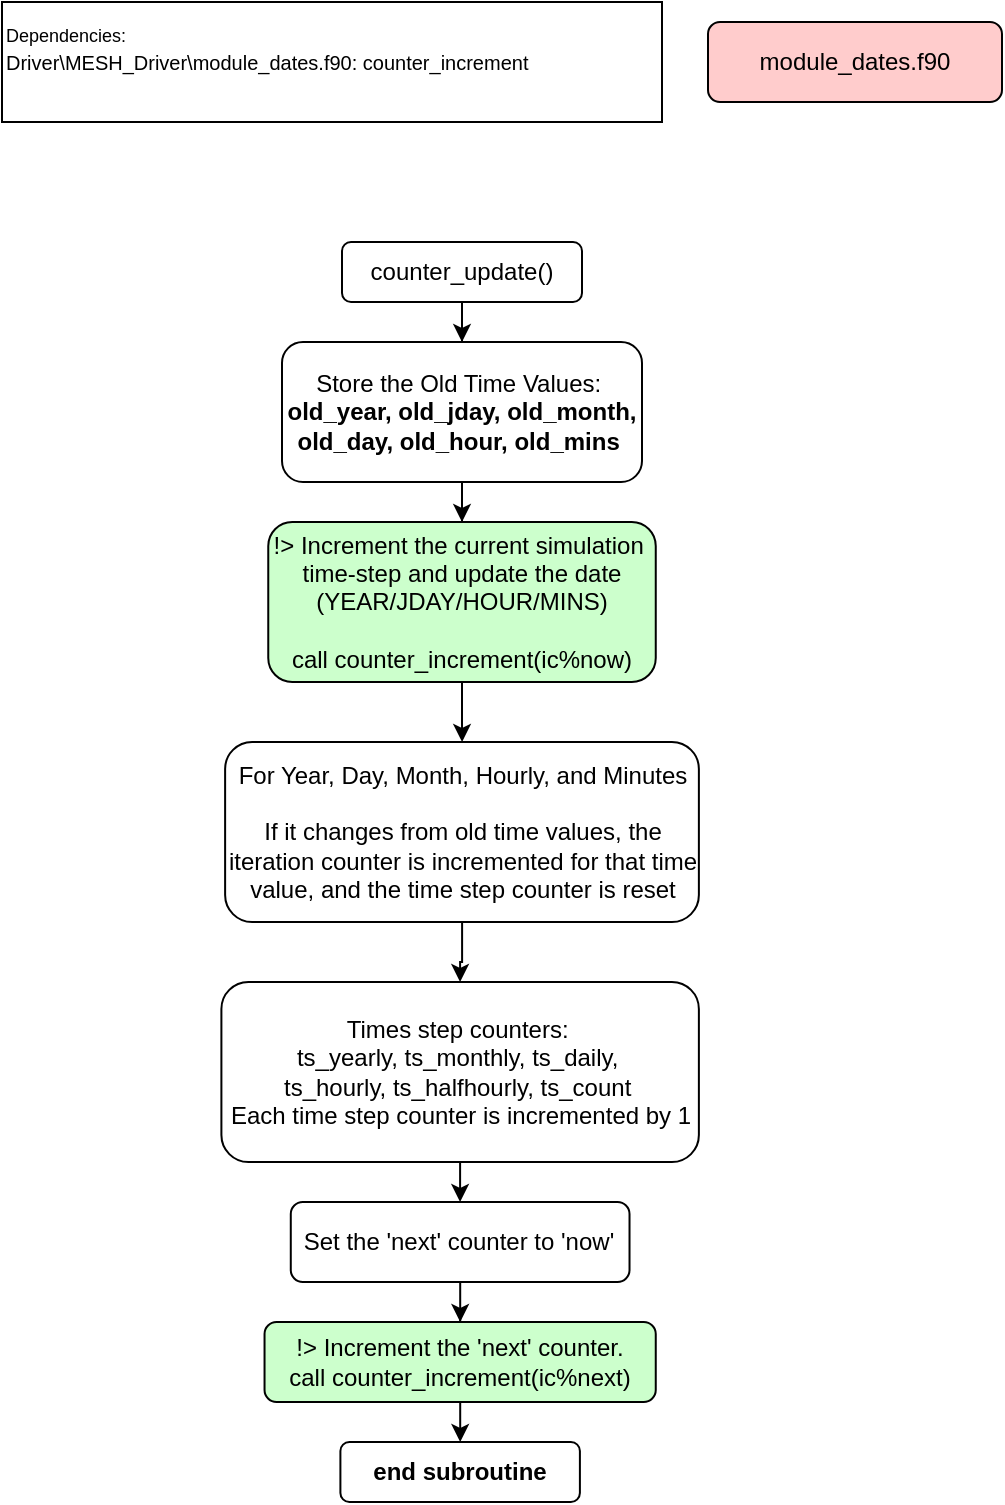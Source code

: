 <mxfile version="24.8.2">
  <diagram name="Page-1" id="Ui4PeoH2Wmz7LBSDCM6p">
    <mxGraphModel dx="1666" dy="749" grid="1" gridSize="10" guides="1" tooltips="1" connect="1" arrows="1" fold="1" page="1" pageScale="1" pageWidth="850" pageHeight="1100" math="0" shadow="0">
      <root>
        <mxCell id="0" />
        <mxCell id="1" parent="0" />
        <mxCell id="9YlWsWyU1VqXCOaVPdyr-1" value="module_dates.f90" style="rounded=1;whiteSpace=wrap;html=1;fillColor=#FFCCCC;" vertex="1" parent="1">
          <mxGeometry x="363" y="20" width="147" height="40" as="geometry" />
        </mxCell>
        <mxCell id="9YlWsWyU1VqXCOaVPdyr-2" value="&lt;div&gt;&lt;font style=&quot;font-size: 9px;&quot;&gt;Dependencies:&lt;/font&gt;&lt;/div&gt;&lt;div&gt;&lt;font style=&quot;&quot;&gt;&lt;font size=&quot;1&quot;&gt;Driver\MESH_Driver\module_dates.f90: counter_increment&lt;/font&gt;&lt;/font&gt;&lt;/div&gt;&lt;div&gt;&lt;br&gt;&lt;/div&gt;" style="rounded=0;whiteSpace=wrap;html=1;align=left;" vertex="1" parent="1">
          <mxGeometry x="10" y="10" width="330" height="60" as="geometry" />
        </mxCell>
        <mxCell id="9YlWsWyU1VqXCOaVPdyr-5" value="" style="edgeStyle=orthogonalEdgeStyle;rounded=0;orthogonalLoop=1;jettySize=auto;html=1;" edge="1" parent="1" source="9YlWsWyU1VqXCOaVPdyr-3" target="9YlWsWyU1VqXCOaVPdyr-4">
          <mxGeometry relative="1" as="geometry" />
        </mxCell>
        <mxCell id="9YlWsWyU1VqXCOaVPdyr-3" value="counter_update()" style="rounded=1;whiteSpace=wrap;html=1;" vertex="1" parent="1">
          <mxGeometry x="180" y="130" width="120" height="30" as="geometry" />
        </mxCell>
        <mxCell id="9YlWsWyU1VqXCOaVPdyr-7" value="" style="edgeStyle=orthogonalEdgeStyle;rounded=0;orthogonalLoop=1;jettySize=auto;html=1;" edge="1" parent="1" source="9YlWsWyU1VqXCOaVPdyr-4" target="9YlWsWyU1VqXCOaVPdyr-6">
          <mxGeometry relative="1" as="geometry" />
        </mxCell>
        <mxCell id="9YlWsWyU1VqXCOaVPdyr-4" value="Store the Old Time Values:&amp;nbsp;&lt;div&gt;&lt;b&gt;old_year, old_jday, old_month, old_day, old_hour, old_mins&lt;/b&gt;&amp;nbsp;&lt;/div&gt;" style="whiteSpace=wrap;html=1;rounded=1;" vertex="1" parent="1">
          <mxGeometry x="150" y="180" width="180" height="70" as="geometry" />
        </mxCell>
        <mxCell id="9YlWsWyU1VqXCOaVPdyr-9" style="edgeStyle=orthogonalEdgeStyle;rounded=0;orthogonalLoop=1;jettySize=auto;html=1;" edge="1" parent="1" source="9YlWsWyU1VqXCOaVPdyr-6" target="9YlWsWyU1VqXCOaVPdyr-8">
          <mxGeometry relative="1" as="geometry" />
        </mxCell>
        <mxCell id="9YlWsWyU1VqXCOaVPdyr-6" value="&lt;div&gt;!&amp;gt;&amp;nbsp;Increment the current simulation&amp;nbsp; time-step and update the date (YEAR/JDAY/HOUR/MINS)&lt;/div&gt;&lt;div&gt;&lt;br&gt;&lt;/div&gt;call counter_increment(ic%now)" style="whiteSpace=wrap;html=1;rounded=1;fillColor=#CCFFCC;" vertex="1" parent="1">
          <mxGeometry x="143.13" y="270" width="193.75" height="80" as="geometry" />
        </mxCell>
        <mxCell id="9YlWsWyU1VqXCOaVPdyr-11" value="" style="edgeStyle=orthogonalEdgeStyle;rounded=0;orthogonalLoop=1;jettySize=auto;html=1;" edge="1" parent="1" source="9YlWsWyU1VqXCOaVPdyr-8" target="9YlWsWyU1VqXCOaVPdyr-10">
          <mxGeometry relative="1" as="geometry" />
        </mxCell>
        <mxCell id="9YlWsWyU1VqXCOaVPdyr-8" value="&lt;div&gt;For Year, Day, Month, Hourly, and Minutes&lt;/div&gt;&lt;div&gt;&lt;br&gt;&lt;/div&gt;&lt;div&gt;If it changes from old time values, the iteration counter is incremented for that time value, and the time step counter is reset&lt;/div&gt;" style="whiteSpace=wrap;html=1;rounded=1;" vertex="1" parent="1">
          <mxGeometry x="121.56" y="380" width="236.88" height="90" as="geometry" />
        </mxCell>
        <mxCell id="9YlWsWyU1VqXCOaVPdyr-13" style="edgeStyle=orthogonalEdgeStyle;rounded=0;orthogonalLoop=1;jettySize=auto;html=1;" edge="1" parent="1" source="9YlWsWyU1VqXCOaVPdyr-10" target="9YlWsWyU1VqXCOaVPdyr-12">
          <mxGeometry relative="1" as="geometry" />
        </mxCell>
        <mxCell id="9YlWsWyU1VqXCOaVPdyr-10" value="&lt;div&gt;Times step counters:&amp;nbsp;&lt;/div&gt;&lt;div&gt;ts_yearly,&amp;nbsp;ts_monthly,&amp;nbsp;ts_daily,&amp;nbsp;&lt;/div&gt;&lt;div&gt;ts_hourly,&amp;nbsp;ts_halfhourly,&amp;nbsp;&lt;span style=&quot;background-color: initial;&quot;&gt;ts_count&amp;nbsp;&lt;/span&gt;&lt;/div&gt;Each time step counter is incremented by 1" style="whiteSpace=wrap;html=1;rounded=1;" vertex="1" parent="1">
          <mxGeometry x="119.7" y="500" width="238.74" height="90" as="geometry" />
        </mxCell>
        <mxCell id="9YlWsWyU1VqXCOaVPdyr-15" value="" style="edgeStyle=orthogonalEdgeStyle;rounded=0;orthogonalLoop=1;jettySize=auto;html=1;" edge="1" parent="1" source="9YlWsWyU1VqXCOaVPdyr-12" target="9YlWsWyU1VqXCOaVPdyr-14">
          <mxGeometry relative="1" as="geometry" />
        </mxCell>
        <mxCell id="9YlWsWyU1VqXCOaVPdyr-12" value="Set the &#39;next&#39; counter to &#39;now&#39;" style="whiteSpace=wrap;html=1;rounded=1;" vertex="1" parent="1">
          <mxGeometry x="154.39" y="610" width="169.37" height="40" as="geometry" />
        </mxCell>
        <mxCell id="9YlWsWyU1VqXCOaVPdyr-17" style="edgeStyle=orthogonalEdgeStyle;rounded=0;orthogonalLoop=1;jettySize=auto;html=1;" edge="1" parent="1" source="9YlWsWyU1VqXCOaVPdyr-14" target="9YlWsWyU1VqXCOaVPdyr-16">
          <mxGeometry relative="1" as="geometry" />
        </mxCell>
        <mxCell id="9YlWsWyU1VqXCOaVPdyr-14" value="&lt;div&gt;!&amp;gt; Increment the &#39;next&#39; counter.&lt;/div&gt;&lt;div&gt;call counter_increment(ic%next)&lt;/div&gt;" style="whiteSpace=wrap;html=1;rounded=1;fillColor=#CCFFCC;" vertex="1" parent="1">
          <mxGeometry x="141.27" y="670" width="195.61" height="40" as="geometry" />
        </mxCell>
        <mxCell id="9YlWsWyU1VqXCOaVPdyr-16" value="end subroutine" style="whiteSpace=wrap;html=1;fillColor=#FFFFFF;rounded=1;fontStyle=1;" vertex="1" parent="1">
          <mxGeometry x="179.2" y="730" width="119.75" height="30" as="geometry" />
        </mxCell>
      </root>
    </mxGraphModel>
  </diagram>
</mxfile>
